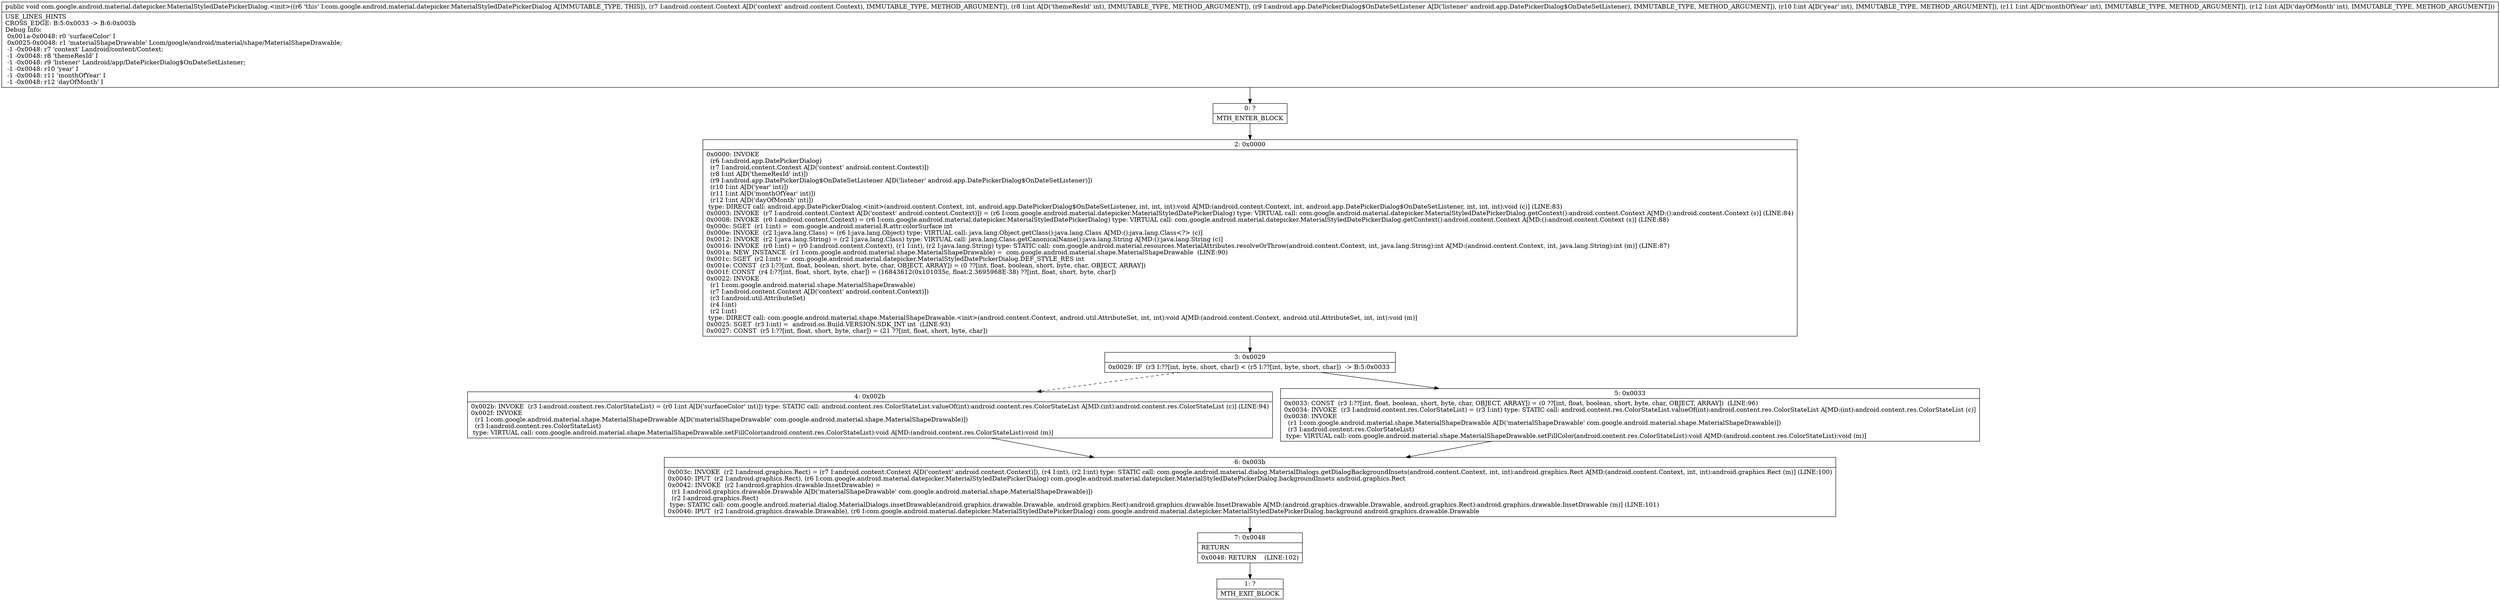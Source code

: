 digraph "CFG forcom.google.android.material.datepicker.MaterialStyledDatePickerDialog.\<init\>(Landroid\/content\/Context;ILandroid\/app\/DatePickerDialog$OnDateSetListener;III)V" {
Node_0 [shape=record,label="{0\:\ ?|MTH_ENTER_BLOCK\l}"];
Node_2 [shape=record,label="{2\:\ 0x0000|0x0000: INVOKE  \l  (r6 I:android.app.DatePickerDialog)\l  (r7 I:android.content.Context A[D('context' android.content.Context)])\l  (r8 I:int A[D('themeResId' int)])\l  (r9 I:android.app.DatePickerDialog$OnDateSetListener A[D('listener' android.app.DatePickerDialog$OnDateSetListener)])\l  (r10 I:int A[D('year' int)])\l  (r11 I:int A[D('monthOfYear' int)])\l  (r12 I:int A[D('dayOfMonth' int)])\l type: DIRECT call: android.app.DatePickerDialog.\<init\>(android.content.Context, int, android.app.DatePickerDialog$OnDateSetListener, int, int, int):void A[MD:(android.content.Context, int, android.app.DatePickerDialog$OnDateSetListener, int, int, int):void (c)] (LINE:83)\l0x0003: INVOKE  (r7 I:android.content.Context A[D('context' android.content.Context)]) = (r6 I:com.google.android.material.datepicker.MaterialStyledDatePickerDialog) type: VIRTUAL call: com.google.android.material.datepicker.MaterialStyledDatePickerDialog.getContext():android.content.Context A[MD:():android.content.Context (s)] (LINE:84)\l0x0008: INVOKE  (r0 I:android.content.Context) = (r6 I:com.google.android.material.datepicker.MaterialStyledDatePickerDialog) type: VIRTUAL call: com.google.android.material.datepicker.MaterialStyledDatePickerDialog.getContext():android.content.Context A[MD:():android.content.Context (s)] (LINE:88)\l0x000c: SGET  (r1 I:int) =  com.google.android.material.R.attr.colorSurface int \l0x000e: INVOKE  (r2 I:java.lang.Class) = (r6 I:java.lang.Object) type: VIRTUAL call: java.lang.Object.getClass():java.lang.Class A[MD:():java.lang.Class\<?\> (c)]\l0x0012: INVOKE  (r2 I:java.lang.String) = (r2 I:java.lang.Class) type: VIRTUAL call: java.lang.Class.getCanonicalName():java.lang.String A[MD:():java.lang.String (c)]\l0x0016: INVOKE  (r0 I:int) = (r0 I:android.content.Context), (r1 I:int), (r2 I:java.lang.String) type: STATIC call: com.google.android.material.resources.MaterialAttributes.resolveOrThrow(android.content.Context, int, java.lang.String):int A[MD:(android.content.Context, int, java.lang.String):int (m)] (LINE:87)\l0x001a: NEW_INSTANCE  (r1 I:com.google.android.material.shape.MaterialShapeDrawable) =  com.google.android.material.shape.MaterialShapeDrawable  (LINE:90)\l0x001c: SGET  (r2 I:int) =  com.google.android.material.datepicker.MaterialStyledDatePickerDialog.DEF_STYLE_RES int \l0x001e: CONST  (r3 I:??[int, float, boolean, short, byte, char, OBJECT, ARRAY]) = (0 ??[int, float, boolean, short, byte, char, OBJECT, ARRAY]) \l0x001f: CONST  (r4 I:??[int, float, short, byte, char]) = (16843612(0x101035c, float:2.3695968E\-38) ??[int, float, short, byte, char]) \l0x0022: INVOKE  \l  (r1 I:com.google.android.material.shape.MaterialShapeDrawable)\l  (r7 I:android.content.Context A[D('context' android.content.Context)])\l  (r3 I:android.util.AttributeSet)\l  (r4 I:int)\l  (r2 I:int)\l type: DIRECT call: com.google.android.material.shape.MaterialShapeDrawable.\<init\>(android.content.Context, android.util.AttributeSet, int, int):void A[MD:(android.content.Context, android.util.AttributeSet, int, int):void (m)]\l0x0025: SGET  (r3 I:int) =  android.os.Build.VERSION.SDK_INT int  (LINE:93)\l0x0027: CONST  (r5 I:??[int, float, short, byte, char]) = (21 ??[int, float, short, byte, char]) \l}"];
Node_3 [shape=record,label="{3\:\ 0x0029|0x0029: IF  (r3 I:??[int, byte, short, char]) \< (r5 I:??[int, byte, short, char])  \-\> B:5:0x0033 \l}"];
Node_4 [shape=record,label="{4\:\ 0x002b|0x002b: INVOKE  (r3 I:android.content.res.ColorStateList) = (r0 I:int A[D('surfaceColor' int)]) type: STATIC call: android.content.res.ColorStateList.valueOf(int):android.content.res.ColorStateList A[MD:(int):android.content.res.ColorStateList (c)] (LINE:94)\l0x002f: INVOKE  \l  (r1 I:com.google.android.material.shape.MaterialShapeDrawable A[D('materialShapeDrawable' com.google.android.material.shape.MaterialShapeDrawable)])\l  (r3 I:android.content.res.ColorStateList)\l type: VIRTUAL call: com.google.android.material.shape.MaterialShapeDrawable.setFillColor(android.content.res.ColorStateList):void A[MD:(android.content.res.ColorStateList):void (m)]\l}"];
Node_6 [shape=record,label="{6\:\ 0x003b|0x003c: INVOKE  (r2 I:android.graphics.Rect) = (r7 I:android.content.Context A[D('context' android.content.Context)]), (r4 I:int), (r2 I:int) type: STATIC call: com.google.android.material.dialog.MaterialDialogs.getDialogBackgroundInsets(android.content.Context, int, int):android.graphics.Rect A[MD:(android.content.Context, int, int):android.graphics.Rect (m)] (LINE:100)\l0x0040: IPUT  (r2 I:android.graphics.Rect), (r6 I:com.google.android.material.datepicker.MaterialStyledDatePickerDialog) com.google.android.material.datepicker.MaterialStyledDatePickerDialog.backgroundInsets android.graphics.Rect \l0x0042: INVOKE  (r2 I:android.graphics.drawable.InsetDrawable) = \l  (r1 I:android.graphics.drawable.Drawable A[D('materialShapeDrawable' com.google.android.material.shape.MaterialShapeDrawable)])\l  (r2 I:android.graphics.Rect)\l type: STATIC call: com.google.android.material.dialog.MaterialDialogs.insetDrawable(android.graphics.drawable.Drawable, android.graphics.Rect):android.graphics.drawable.InsetDrawable A[MD:(android.graphics.drawable.Drawable, android.graphics.Rect):android.graphics.drawable.InsetDrawable (m)] (LINE:101)\l0x0046: IPUT  (r2 I:android.graphics.drawable.Drawable), (r6 I:com.google.android.material.datepicker.MaterialStyledDatePickerDialog) com.google.android.material.datepicker.MaterialStyledDatePickerDialog.background android.graphics.drawable.Drawable \l}"];
Node_7 [shape=record,label="{7\:\ 0x0048|RETURN\l|0x0048: RETURN    (LINE:102)\l}"];
Node_1 [shape=record,label="{1\:\ ?|MTH_EXIT_BLOCK\l}"];
Node_5 [shape=record,label="{5\:\ 0x0033|0x0033: CONST  (r3 I:??[int, float, boolean, short, byte, char, OBJECT, ARRAY]) = (0 ??[int, float, boolean, short, byte, char, OBJECT, ARRAY])  (LINE:96)\l0x0034: INVOKE  (r3 I:android.content.res.ColorStateList) = (r3 I:int) type: STATIC call: android.content.res.ColorStateList.valueOf(int):android.content.res.ColorStateList A[MD:(int):android.content.res.ColorStateList (c)]\l0x0038: INVOKE  \l  (r1 I:com.google.android.material.shape.MaterialShapeDrawable A[D('materialShapeDrawable' com.google.android.material.shape.MaterialShapeDrawable)])\l  (r3 I:android.content.res.ColorStateList)\l type: VIRTUAL call: com.google.android.material.shape.MaterialShapeDrawable.setFillColor(android.content.res.ColorStateList):void A[MD:(android.content.res.ColorStateList):void (m)]\l}"];
MethodNode[shape=record,label="{public void com.google.android.material.datepicker.MaterialStyledDatePickerDialog.\<init\>((r6 'this' I:com.google.android.material.datepicker.MaterialStyledDatePickerDialog A[IMMUTABLE_TYPE, THIS]), (r7 I:android.content.Context A[D('context' android.content.Context), IMMUTABLE_TYPE, METHOD_ARGUMENT]), (r8 I:int A[D('themeResId' int), IMMUTABLE_TYPE, METHOD_ARGUMENT]), (r9 I:android.app.DatePickerDialog$OnDateSetListener A[D('listener' android.app.DatePickerDialog$OnDateSetListener), IMMUTABLE_TYPE, METHOD_ARGUMENT]), (r10 I:int A[D('year' int), IMMUTABLE_TYPE, METHOD_ARGUMENT]), (r11 I:int A[D('monthOfYear' int), IMMUTABLE_TYPE, METHOD_ARGUMENT]), (r12 I:int A[D('dayOfMonth' int), IMMUTABLE_TYPE, METHOD_ARGUMENT]))  | USE_LINES_HINTS\lCROSS_EDGE: B:5:0x0033 \-\> B:6:0x003b\lDebug Info:\l  0x001a\-0x0048: r0 'surfaceColor' I\l  0x0025\-0x0048: r1 'materialShapeDrawable' Lcom\/google\/android\/material\/shape\/MaterialShapeDrawable;\l  \-1 \-0x0048: r7 'context' Landroid\/content\/Context;\l  \-1 \-0x0048: r8 'themeResId' I\l  \-1 \-0x0048: r9 'listener' Landroid\/app\/DatePickerDialog$OnDateSetListener;\l  \-1 \-0x0048: r10 'year' I\l  \-1 \-0x0048: r11 'monthOfYear' I\l  \-1 \-0x0048: r12 'dayOfMonth' I\l}"];
MethodNode -> Node_0;Node_0 -> Node_2;
Node_2 -> Node_3;
Node_3 -> Node_4[style=dashed];
Node_3 -> Node_5;
Node_4 -> Node_6;
Node_6 -> Node_7;
Node_7 -> Node_1;
Node_5 -> Node_6;
}

